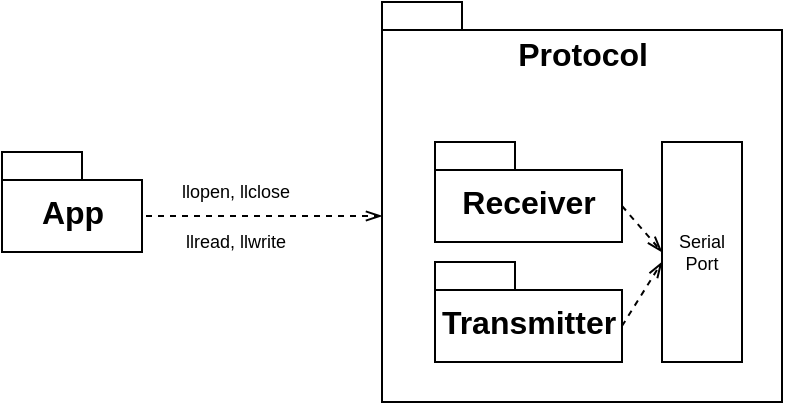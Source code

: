 <mxfile version="13.10.1" type="github">
  <diagram name="Page-1" id="b5b7bab2-c9e2-2cf4-8b2a-24fd1a2a6d21">
    <mxGraphModel dx="560" dy="336" grid="1" gridSize="10" guides="1" tooltips="1" connect="1" arrows="1" fold="1" page="1" pageScale="1" pageWidth="827" pageHeight="1169" background="#ffffff" math="0" shadow="0">
      <root>
        <mxCell id="0" />
        <mxCell id="1" parent="0" />
        <mxCell id="VrKY26dcTPyvocJgIKYF-2" value="Protocol" style="shape=folder;fontStyle=1;spacingTop=10;tabWidth=40;tabHeight=14;tabPosition=left;html=1;verticalAlign=top;fontSize=16;" vertex="1" parent="1">
          <mxGeometry x="300" y="150" width="200" height="200" as="geometry" />
        </mxCell>
        <mxCell id="VrKY26dcTPyvocJgIKYF-8" style="edgeStyle=orthogonalEdgeStyle;rounded=0;orthogonalLoop=1;jettySize=auto;html=1;exitX=0;exitY=0;exitDx=70;exitDy=32;exitPerimeter=0;entryX=0;entryY=0;entryDx=0;entryDy=107;entryPerimeter=0;fontSize=16;dashed=1;endArrow=openThin;endFill=0;" edge="1" parent="1" source="VrKY26dcTPyvocJgIKYF-1" target="VrKY26dcTPyvocJgIKYF-2">
          <mxGeometry relative="1" as="geometry">
            <Array as="points">
              <mxPoint x="160" y="257" />
            </Array>
          </mxGeometry>
        </mxCell>
        <mxCell id="VrKY26dcTPyvocJgIKYF-1" value="App" style="shape=folder;fontStyle=1;spacingTop=10;tabWidth=40;tabHeight=14;tabPosition=left;html=1;fontSize=16;" vertex="1" parent="1">
          <mxGeometry x="110" y="225" width="70" height="50" as="geometry" />
        </mxCell>
        <mxCell id="VrKY26dcTPyvocJgIKYF-14" style="rounded=0;orthogonalLoop=1;jettySize=auto;html=1;exitX=0;exitY=0;exitDx=93.5;exitDy=32;exitPerimeter=0;entryX=0;entryY=0.5;entryDx=0;entryDy=0;fontSize=9;dashed=1;endArrow=openThin;endFill=0;" edge="1" parent="1" source="VrKY26dcTPyvocJgIKYF-3" target="VrKY26dcTPyvocJgIKYF-10">
          <mxGeometry relative="1" as="geometry" />
        </mxCell>
        <mxCell id="VrKY26dcTPyvocJgIKYF-3" value="Receiver" style="shape=folder;fontStyle=1;spacingTop=10;tabWidth=40;tabHeight=14;tabPosition=left;html=1;fontSize=16;" vertex="1" parent="1">
          <mxGeometry x="326.5" y="220" width="93.5" height="50" as="geometry" />
        </mxCell>
        <mxCell id="VrKY26dcTPyvocJgIKYF-15" style="edgeStyle=none;rounded=0;orthogonalLoop=1;jettySize=auto;html=1;exitX=0;exitY=0;exitDx=93.5;exitDy=32;exitPerimeter=0;fontSize=9;dashed=1;endArrow=openThin;endFill=0;" edge="1" parent="1" source="VrKY26dcTPyvocJgIKYF-4">
          <mxGeometry relative="1" as="geometry">
            <mxPoint x="440" y="280" as="targetPoint" />
          </mxGeometry>
        </mxCell>
        <mxCell id="VrKY26dcTPyvocJgIKYF-4" value="Transmitter" style="shape=folder;fontStyle=1;spacingTop=10;tabWidth=40;tabHeight=14;tabPosition=left;html=1;fontSize=16;" vertex="1" parent="1">
          <mxGeometry x="326.5" y="280" width="93.5" height="50" as="geometry" />
        </mxCell>
        <mxCell id="VrKY26dcTPyvocJgIKYF-9" value="llread, llwrite" style="text;html=1;strokeColor=none;fillColor=none;align=center;verticalAlign=middle;whiteSpace=wrap;rounded=0;fontSize=9;" vertex="1" parent="1">
          <mxGeometry x="126.5" y="260" width="200" height="20" as="geometry" />
        </mxCell>
        <mxCell id="VrKY26dcTPyvocJgIKYF-10" value="Serial&lt;br&gt;Port" style="rounded=0;whiteSpace=wrap;html=1;fontSize=9;" vertex="1" parent="1">
          <mxGeometry x="440" y="220" width="40" height="110" as="geometry" />
        </mxCell>
        <mxCell id="VrKY26dcTPyvocJgIKYF-13" value="llopen, llclose" style="text;html=1;strokeColor=none;fillColor=none;align=center;verticalAlign=middle;whiteSpace=wrap;rounded=0;fontSize=9;" vertex="1" parent="1">
          <mxGeometry x="126.5" y="235" width="200" height="20" as="geometry" />
        </mxCell>
      </root>
    </mxGraphModel>
  </diagram>
</mxfile>

